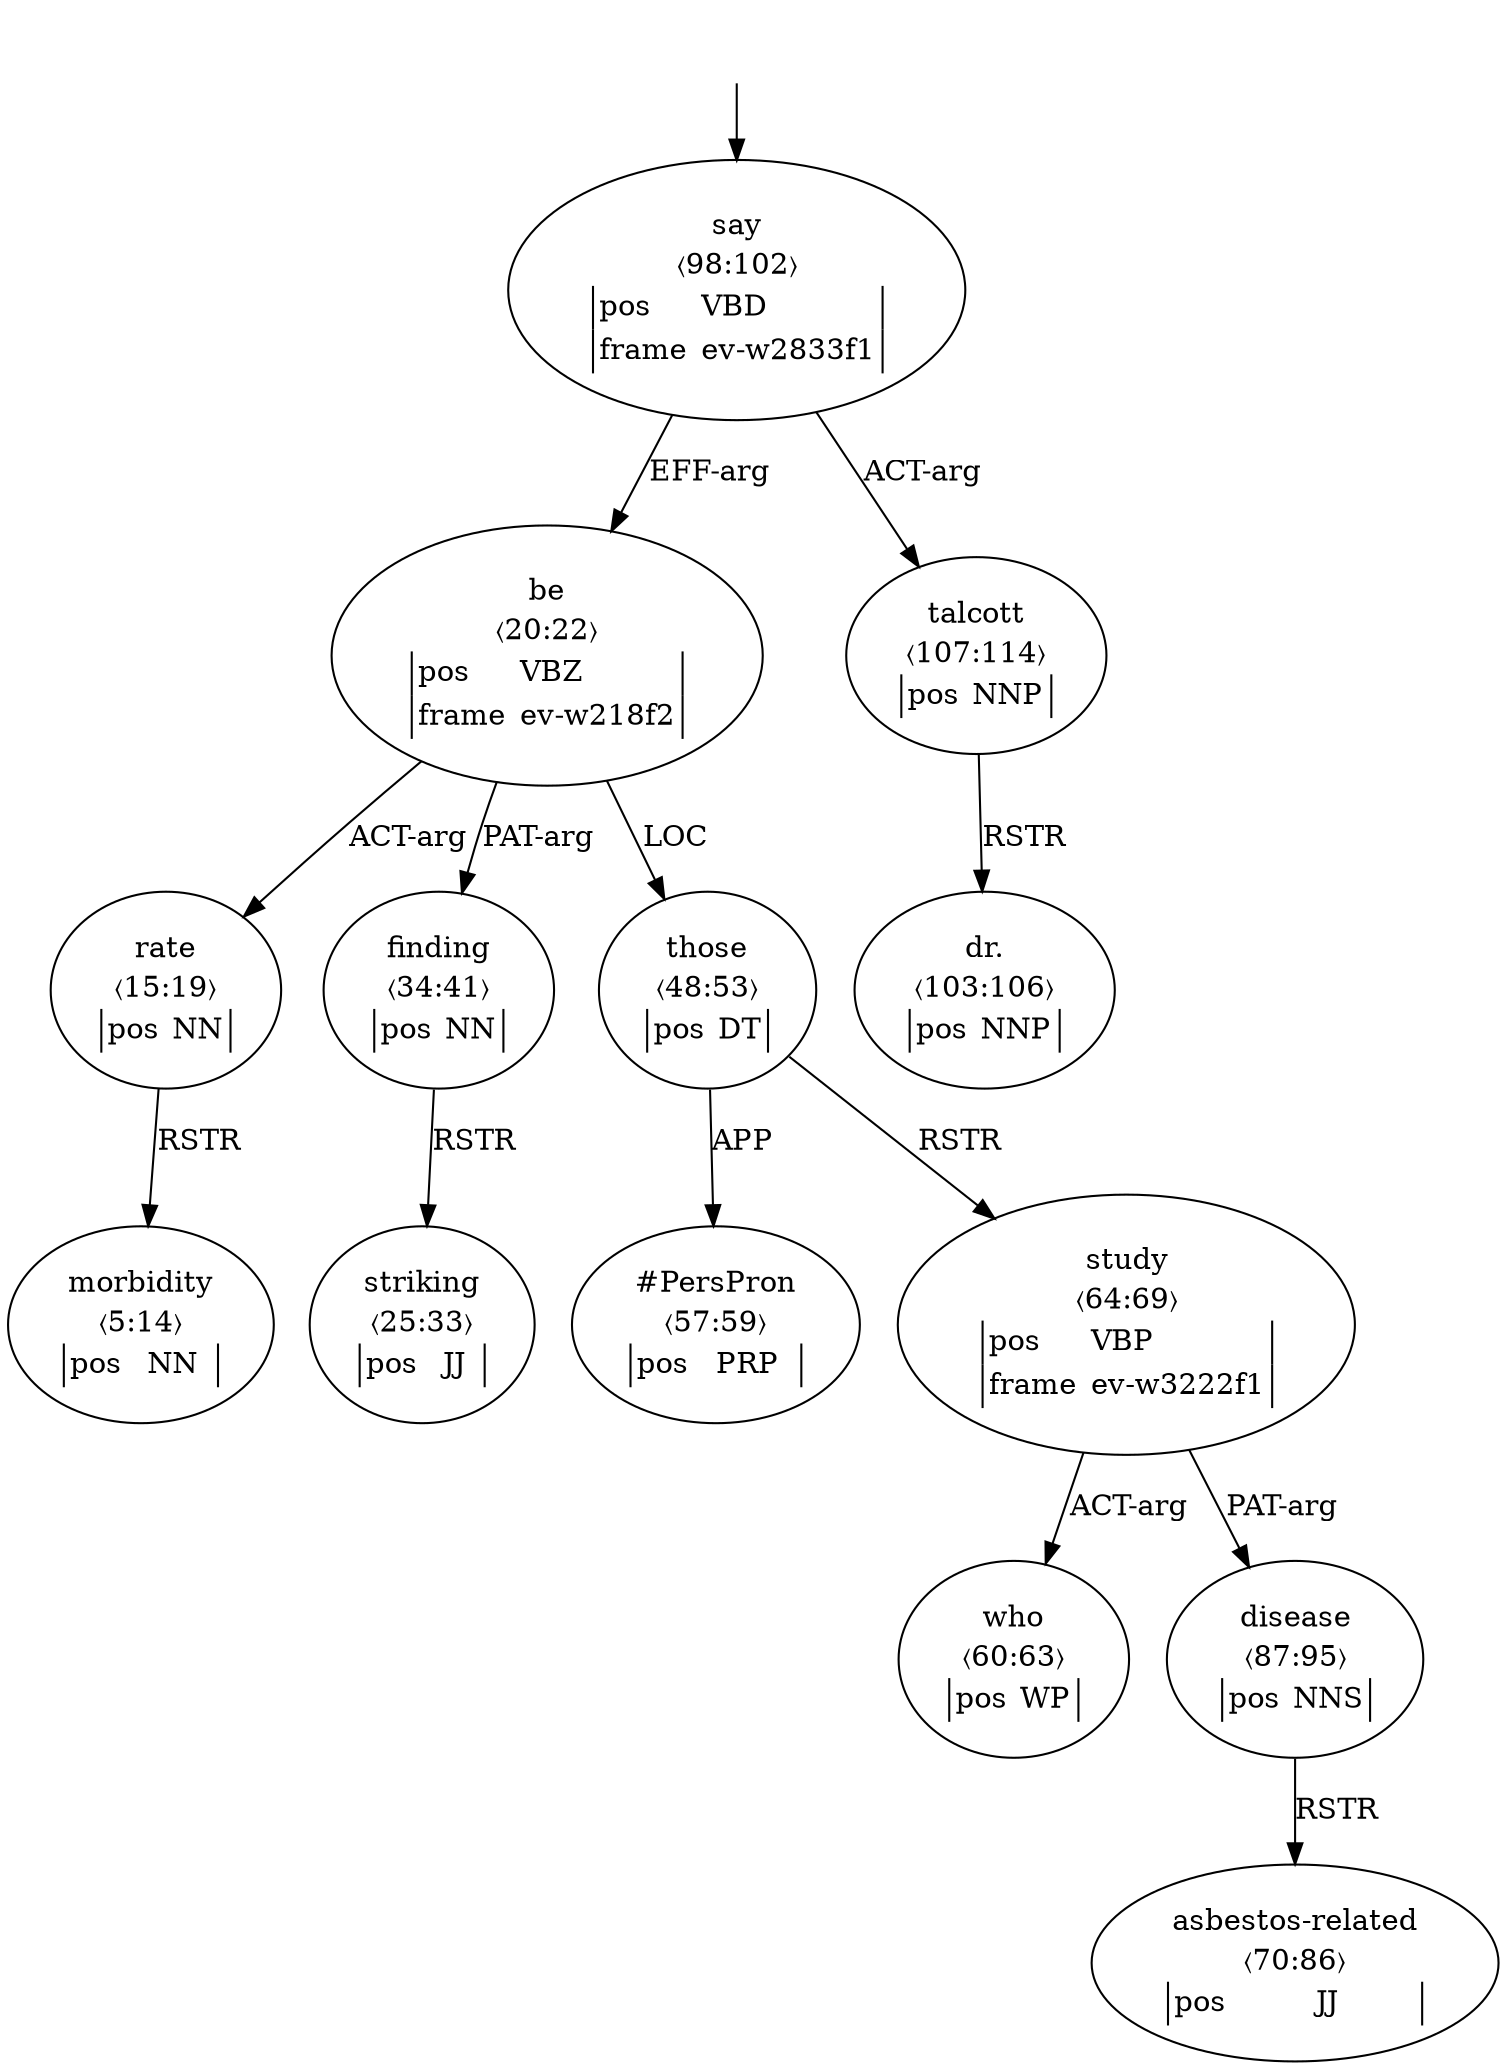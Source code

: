 digraph "20003016" {
  top [ style=invis ];
  top -> 18;
  2 [ label=<<table align="center" border="0" cellspacing="0"><tr><td colspan="2">morbidity</td></tr><tr><td colspan="2">〈5:14〉</td></tr><tr><td sides="l" border="1" align="left">pos</td><td sides="r" border="1" align="left">NN</td></tr></table>> ];
  3 [ label=<<table align="center" border="0" cellspacing="0"><tr><td colspan="2">rate</td></tr><tr><td colspan="2">〈15:19〉</td></tr><tr><td sides="l" border="1" align="left">pos</td><td sides="r" border="1" align="left">NN</td></tr></table>> ];
  4 [ label=<<table align="center" border="0" cellspacing="0"><tr><td colspan="2">be</td></tr><tr><td colspan="2">〈20:22〉</td></tr><tr><td sides="l" border="1" align="left">pos</td><td sides="r" border="1" align="left">VBZ</td></tr><tr><td sides="l" border="1" align="left">frame</td><td sides="r" border="1" align="left">ev-w218f2</td></tr></table>> ];
  6 [ label=<<table align="center" border="0" cellspacing="0"><tr><td colspan="2">striking</td></tr><tr><td colspan="2">〈25:33〉</td></tr><tr><td sides="l" border="1" align="left">pos</td><td sides="r" border="1" align="left">JJ</td></tr></table>> ];
  7 [ label=<<table align="center" border="0" cellspacing="0"><tr><td colspan="2">finding</td></tr><tr><td colspan="2">〈34:41〉</td></tr><tr><td sides="l" border="1" align="left">pos</td><td sides="r" border="1" align="left">NN</td></tr></table>> ];
  9 [ label=<<table align="center" border="0" cellspacing="0"><tr><td colspan="2">those</td></tr><tr><td colspan="2">〈48:53〉</td></tr><tr><td sides="l" border="1" align="left">pos</td><td sides="r" border="1" align="left">DT</td></tr></table>> ];
  11 [ label=<<table align="center" border="0" cellspacing="0"><tr><td colspan="2">#PersPron</td></tr><tr><td colspan="2">〈57:59〉</td></tr><tr><td sides="l" border="1" align="left">pos</td><td sides="r" border="1" align="left">PRP</td></tr></table>> ];
  12 [ label=<<table align="center" border="0" cellspacing="0"><tr><td colspan="2">who</td></tr><tr><td colspan="2">〈60:63〉</td></tr><tr><td sides="l" border="1" align="left">pos</td><td sides="r" border="1" align="left">WP</td></tr></table>> ];
  13 [ label=<<table align="center" border="0" cellspacing="0"><tr><td colspan="2">study</td></tr><tr><td colspan="2">〈64:69〉</td></tr><tr><td sides="l" border="1" align="left">pos</td><td sides="r" border="1" align="left">VBP</td></tr><tr><td sides="l" border="1" align="left">frame</td><td sides="r" border="1" align="left">ev-w3222f1</td></tr></table>> ];
  14 [ label=<<table align="center" border="0" cellspacing="0"><tr><td colspan="2">asbestos-related</td></tr><tr><td colspan="2">〈70:86〉</td></tr><tr><td sides="l" border="1" align="left">pos</td><td sides="r" border="1" align="left">JJ</td></tr></table>> ];
  15 [ label=<<table align="center" border="0" cellspacing="0"><tr><td colspan="2">disease</td></tr><tr><td colspan="2">〈87:95〉</td></tr><tr><td sides="l" border="1" align="left">pos</td><td sides="r" border="1" align="left">NNS</td></tr></table>> ];
  18 [ label=<<table align="center" border="0" cellspacing="0"><tr><td colspan="2">say</td></tr><tr><td colspan="2">〈98:102〉</td></tr><tr><td sides="l" border="1" align="left">pos</td><td sides="r" border="1" align="left">VBD</td></tr><tr><td sides="l" border="1" align="left">frame</td><td sides="r" border="1" align="left">ev-w2833f1</td></tr></table>> ];
  19 [ label=<<table align="center" border="0" cellspacing="0"><tr><td colspan="2">dr.</td></tr><tr><td colspan="2">〈103:106〉</td></tr><tr><td sides="l" border="1" align="left">pos</td><td sides="r" border="1" align="left">NNP</td></tr></table>> ];
  20 [ label=<<table align="center" border="0" cellspacing="0"><tr><td colspan="2">talcott</td></tr><tr><td colspan="2">〈107:114〉</td></tr><tr><td sides="l" border="1" align="left">pos</td><td sides="r" border="1" align="left">NNP</td></tr></table>> ];
  3 -> 2 [ label="RSTR" ];
  15 -> 14 [ label="RSTR" ];
  9 -> 11 [ label="APP" ];
  20 -> 19 [ label="RSTR" ];
  13 -> 15 [ label="PAT-arg" ];
  9 -> 13 [ label="RSTR" ];
  7 -> 6 [ label="RSTR" ];
  18 -> 4 [ label="EFF-arg" ];
  4 -> 7 [ label="PAT-arg" ];
  4 -> 3 [ label="ACT-arg" ];
  4 -> 9 [ label="LOC" ];
  13 -> 12 [ label="ACT-arg" ];
  18 -> 20 [ label="ACT-arg" ];
}


